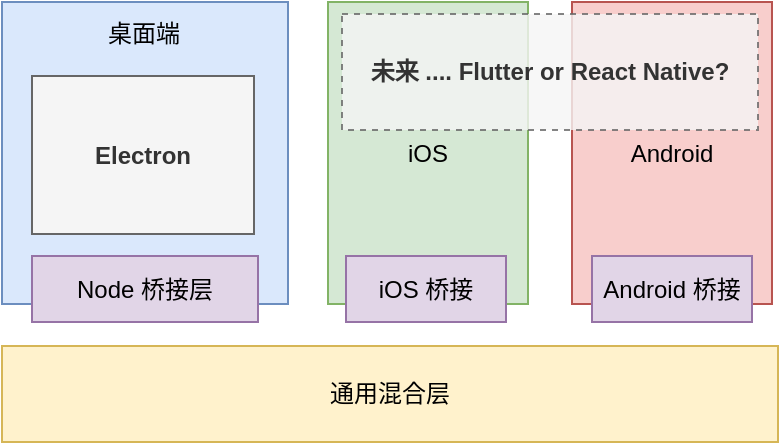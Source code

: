 <mxfile version="11.2.5" type="device" pages="1"><diagram id="TfEDzYNOtrmi5ci8UyeC" name="第 1 页"><mxGraphModel dx="786" dy="582" grid="0" gridSize="10" guides="1" tooltips="1" connect="1" arrows="1" fold="1" page="0" pageScale="1" pageWidth="850" pageHeight="1100" math="0" shadow="0"><root><mxCell id="0"/><mxCell id="1" parent="0"/><mxCell id="Ss2B-YVssxjFDxp81NAg-1" value="通用混合层" style="rounded=0;whiteSpace=wrap;html=1;fillColor=#fff2cc;strokeColor=#d6b656;" vertex="1" parent="1"><mxGeometry x="181" y="289" width="388" height="48" as="geometry"/></mxCell><mxCell id="Ss2B-YVssxjFDxp81NAg-2" value="" style="rounded=0;whiteSpace=wrap;html=1;fillColor=#dae8fc;strokeColor=#6c8ebf;" vertex="1" parent="1"><mxGeometry x="181" y="117" width="143" height="151" as="geometry"/></mxCell><mxCell id="Ss2B-YVssxjFDxp81NAg-3" value="桌面端" style="text;html=1;strokeColor=none;fillColor=none;align=center;verticalAlign=middle;whiteSpace=wrap;rounded=0;" vertex="1" parent="1"><mxGeometry x="232" y="123" width="40" height="20" as="geometry"/></mxCell><mxCell id="Ss2B-YVssxjFDxp81NAg-4" value="Node 桥接层" style="rounded=0;whiteSpace=wrap;html=1;fillColor=#e1d5e7;strokeColor=#9673a6;" vertex="1" parent="1"><mxGeometry x="196" y="244" width="113" height="33" as="geometry"/></mxCell><mxCell id="Ss2B-YVssxjFDxp81NAg-5" value="&lt;b&gt;Electron&lt;/b&gt;" style="rounded=0;whiteSpace=wrap;html=1;fillColor=#f5f5f5;strokeColor=#666666;fontColor=#333333;" vertex="1" parent="1"><mxGeometry x="196" y="154" width="111" height="79" as="geometry"/></mxCell><mxCell id="Ss2B-YVssxjFDxp81NAg-6" value="iOS" style="rounded=0;whiteSpace=wrap;html=1;fillColor=#d5e8d4;strokeColor=#82b366;" vertex="1" parent="1"><mxGeometry x="344" y="117" width="100" height="151" as="geometry"/></mxCell><mxCell id="Ss2B-YVssxjFDxp81NAg-7" value="Android" style="rounded=0;whiteSpace=wrap;html=1;fillColor=#f8cecc;strokeColor=#b85450;" vertex="1" parent="1"><mxGeometry x="466" y="117" width="100" height="151" as="geometry"/></mxCell><mxCell id="Ss2B-YVssxjFDxp81NAg-8" value="iOS 桥接" style="rounded=0;whiteSpace=wrap;html=1;fillColor=#e1d5e7;strokeColor=#9673a6;" vertex="1" parent="1"><mxGeometry x="353" y="244" width="80" height="33" as="geometry"/></mxCell><mxCell id="Ss2B-YVssxjFDxp81NAg-9" value="Android 桥接" style="rounded=0;whiteSpace=wrap;html=1;fillColor=#e1d5e7;strokeColor=#9673a6;" vertex="1" parent="1"><mxGeometry x="476" y="244" width="80" height="33" as="geometry"/></mxCell><mxCell id="Ss2B-YVssxjFDxp81NAg-11" value="&lt;b&gt;未来 .... Flutter or React Native?&lt;/b&gt;" style="rounded=0;whiteSpace=wrap;html=1;fillColor=#f5f5f5;strokeColor=#666666;fontColor=#333333;dashed=1;opacity=80;" vertex="1" parent="1"><mxGeometry x="351" y="123" width="208" height="58" as="geometry"/></mxCell></root></mxGraphModel></diagram></mxfile>